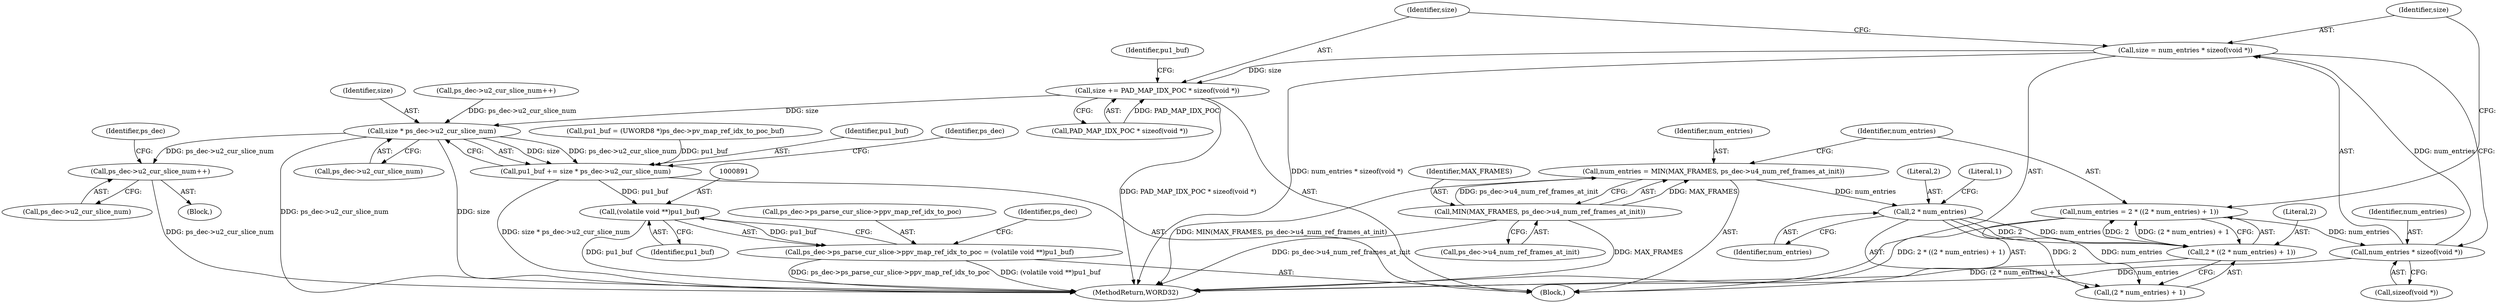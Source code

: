 digraph "0_Android_9a00f562a612d56e7b2b989d168647db900ba6cf@API" {
"1000858" [label="(Call,size = num_entries * sizeof(void *))"];
"1000860" [label="(Call,num_entries * sizeof(void *))"];
"1000849" [label="(Call,num_entries = 2 * ((2 * num_entries) + 1))"];
"1000851" [label="(Call,2 * ((2 * num_entries) + 1))"];
"1000854" [label="(Call,2 * num_entries)"];
"1000842" [label="(Call,num_entries = MIN(MAX_FRAMES, ps_dec->u4_num_ref_frames_at_init))"];
"1000844" [label="(Call,MIN(MAX_FRAMES, ps_dec->u4_num_ref_frames_at_init))"];
"1000864" [label="(Call,size += PAD_MAP_IDX_POC * sizeof(void *))"];
"1000879" [label="(Call,size * ps_dec->u2_cur_slice_num)"];
"1000877" [label="(Call,pu1_buf += size * ps_dec->u2_cur_slice_num)"];
"1000890" [label="(Call,(volatile void **)pu1_buf)"];
"1000884" [label="(Call,ps_dec->ps_parse_cur_slice->ppv_map_ref_idx_to_poc = (volatile void **)pu1_buf)"];
"1001412" [label="(Call,ps_dec->u2_cur_slice_num++)"];
"1000857" [label="(Literal,1)"];
"1000865" [label="(Identifier,size)"];
"1000817" [label="(Call,ps_dec->u2_cur_slice_num++)"];
"1000843" [label="(Identifier,num_entries)"];
"1000866" [label="(Call,PAD_MAP_IDX_POC * sizeof(void *))"];
"1000860" [label="(Call,num_entries * sizeof(void *))"];
"1000856" [label="(Identifier,num_entries)"];
"1000870" [label="(Call,pu1_buf = (UWORD8 *)ps_dec->pv_map_ref_idx_to_poc_buf)"];
"1000878" [label="(Identifier,pu1_buf)"];
"1000884" [label="(Call,ps_dec->ps_parse_cur_slice->ppv_map_ref_idx_to_poc = (volatile void **)pu1_buf)"];
"1000853" [label="(Call,(2 * num_entries) + 1)"];
"1001407" [label="(Block,)"];
"1000845" [label="(Identifier,MAX_FRAMES)"];
"1000858" [label="(Call,size = num_entries * sizeof(void *))"];
"1000846" [label="(Call,ps_dec->u4_num_ref_frames_at_init)"];
"1000855" [label="(Literal,2)"];
"1000879" [label="(Call,size * ps_dec->u2_cur_slice_num)"];
"1000892" [label="(Identifier,pu1_buf)"];
"1000838" [label="(Block,)"];
"1000877" [label="(Call,pu1_buf += size * ps_dec->u2_cur_slice_num)"];
"1000851" [label="(Call,2 * ((2 * num_entries) + 1))"];
"1000885" [label="(Call,ps_dec->ps_parse_cur_slice->ppv_map_ref_idx_to_poc)"];
"1000854" [label="(Call,2 * num_entries)"];
"1000849" [label="(Call,num_entries = 2 * ((2 * num_entries) + 1))"];
"1000864" [label="(Call,size += PAD_MAP_IDX_POC * sizeof(void *))"];
"1001418" [label="(Identifier,ps_dec)"];
"1000861" [label="(Identifier,num_entries)"];
"1000881" [label="(Call,ps_dec->u2_cur_slice_num)"];
"1000880" [label="(Identifier,size)"];
"1000890" [label="(Call,(volatile void **)pu1_buf)"];
"1000887" [label="(Identifier,ps_dec)"];
"1000871" [label="(Identifier,pu1_buf)"];
"1000896" [label="(Identifier,ps_dec)"];
"1000844" [label="(Call,MIN(MAX_FRAMES, ps_dec->u4_num_ref_frames_at_init))"];
"1000852" [label="(Literal,2)"];
"1000850" [label="(Identifier,num_entries)"];
"1001450" [label="(MethodReturn,WORD32)"];
"1000842" [label="(Call,num_entries = MIN(MAX_FRAMES, ps_dec->u4_num_ref_frames_at_init))"];
"1000859" [label="(Identifier,size)"];
"1001413" [label="(Call,ps_dec->u2_cur_slice_num)"];
"1000862" [label="(Call,sizeof(void *))"];
"1001412" [label="(Call,ps_dec->u2_cur_slice_num++)"];
"1000858" -> "1000838"  [label="AST: "];
"1000858" -> "1000860"  [label="CFG: "];
"1000859" -> "1000858"  [label="AST: "];
"1000860" -> "1000858"  [label="AST: "];
"1000865" -> "1000858"  [label="CFG: "];
"1000858" -> "1001450"  [label="DDG: num_entries * sizeof(void *)"];
"1000860" -> "1000858"  [label="DDG: num_entries"];
"1000858" -> "1000864"  [label="DDG: size"];
"1000860" -> "1000862"  [label="CFG: "];
"1000861" -> "1000860"  [label="AST: "];
"1000862" -> "1000860"  [label="AST: "];
"1000860" -> "1001450"  [label="DDG: num_entries"];
"1000849" -> "1000860"  [label="DDG: num_entries"];
"1000849" -> "1000838"  [label="AST: "];
"1000849" -> "1000851"  [label="CFG: "];
"1000850" -> "1000849"  [label="AST: "];
"1000851" -> "1000849"  [label="AST: "];
"1000859" -> "1000849"  [label="CFG: "];
"1000849" -> "1001450"  [label="DDG: 2 * ((2 * num_entries) + 1)"];
"1000851" -> "1000849"  [label="DDG: 2"];
"1000851" -> "1000849"  [label="DDG: (2 * num_entries) + 1"];
"1000851" -> "1000853"  [label="CFG: "];
"1000852" -> "1000851"  [label="AST: "];
"1000853" -> "1000851"  [label="AST: "];
"1000851" -> "1001450"  [label="DDG: (2 * num_entries) + 1"];
"1000854" -> "1000851"  [label="DDG: 2"];
"1000854" -> "1000851"  [label="DDG: num_entries"];
"1000854" -> "1000853"  [label="AST: "];
"1000854" -> "1000856"  [label="CFG: "];
"1000855" -> "1000854"  [label="AST: "];
"1000856" -> "1000854"  [label="AST: "];
"1000857" -> "1000854"  [label="CFG: "];
"1000854" -> "1000853"  [label="DDG: 2"];
"1000854" -> "1000853"  [label="DDG: num_entries"];
"1000842" -> "1000854"  [label="DDG: num_entries"];
"1000842" -> "1000838"  [label="AST: "];
"1000842" -> "1000844"  [label="CFG: "];
"1000843" -> "1000842"  [label="AST: "];
"1000844" -> "1000842"  [label="AST: "];
"1000850" -> "1000842"  [label="CFG: "];
"1000842" -> "1001450"  [label="DDG: MIN(MAX_FRAMES, ps_dec->u4_num_ref_frames_at_init)"];
"1000844" -> "1000842"  [label="DDG: MAX_FRAMES"];
"1000844" -> "1000842"  [label="DDG: ps_dec->u4_num_ref_frames_at_init"];
"1000844" -> "1000846"  [label="CFG: "];
"1000845" -> "1000844"  [label="AST: "];
"1000846" -> "1000844"  [label="AST: "];
"1000844" -> "1001450"  [label="DDG: ps_dec->u4_num_ref_frames_at_init"];
"1000844" -> "1001450"  [label="DDG: MAX_FRAMES"];
"1000864" -> "1000838"  [label="AST: "];
"1000864" -> "1000866"  [label="CFG: "];
"1000865" -> "1000864"  [label="AST: "];
"1000866" -> "1000864"  [label="AST: "];
"1000871" -> "1000864"  [label="CFG: "];
"1000864" -> "1001450"  [label="DDG: PAD_MAP_IDX_POC * sizeof(void *)"];
"1000866" -> "1000864"  [label="DDG: PAD_MAP_IDX_POC"];
"1000864" -> "1000879"  [label="DDG: size"];
"1000879" -> "1000877"  [label="AST: "];
"1000879" -> "1000881"  [label="CFG: "];
"1000880" -> "1000879"  [label="AST: "];
"1000881" -> "1000879"  [label="AST: "];
"1000877" -> "1000879"  [label="CFG: "];
"1000879" -> "1001450"  [label="DDG: ps_dec->u2_cur_slice_num"];
"1000879" -> "1001450"  [label="DDG: size"];
"1000879" -> "1000877"  [label="DDG: size"];
"1000879" -> "1000877"  [label="DDG: ps_dec->u2_cur_slice_num"];
"1000817" -> "1000879"  [label="DDG: ps_dec->u2_cur_slice_num"];
"1000879" -> "1001412"  [label="DDG: ps_dec->u2_cur_slice_num"];
"1000877" -> "1000838"  [label="AST: "];
"1000878" -> "1000877"  [label="AST: "];
"1000887" -> "1000877"  [label="CFG: "];
"1000877" -> "1001450"  [label="DDG: size * ps_dec->u2_cur_slice_num"];
"1000870" -> "1000877"  [label="DDG: pu1_buf"];
"1000877" -> "1000890"  [label="DDG: pu1_buf"];
"1000890" -> "1000884"  [label="AST: "];
"1000890" -> "1000892"  [label="CFG: "];
"1000891" -> "1000890"  [label="AST: "];
"1000892" -> "1000890"  [label="AST: "];
"1000884" -> "1000890"  [label="CFG: "];
"1000890" -> "1001450"  [label="DDG: pu1_buf"];
"1000890" -> "1000884"  [label="DDG: pu1_buf"];
"1000884" -> "1000838"  [label="AST: "];
"1000885" -> "1000884"  [label="AST: "];
"1000896" -> "1000884"  [label="CFG: "];
"1000884" -> "1001450"  [label="DDG: ps_dec->ps_parse_cur_slice->ppv_map_ref_idx_to_poc"];
"1000884" -> "1001450"  [label="DDG: (volatile void **)pu1_buf"];
"1001412" -> "1001407"  [label="AST: "];
"1001412" -> "1001413"  [label="CFG: "];
"1001413" -> "1001412"  [label="AST: "];
"1001418" -> "1001412"  [label="CFG: "];
"1001412" -> "1001450"  [label="DDG: ps_dec->u2_cur_slice_num"];
}
